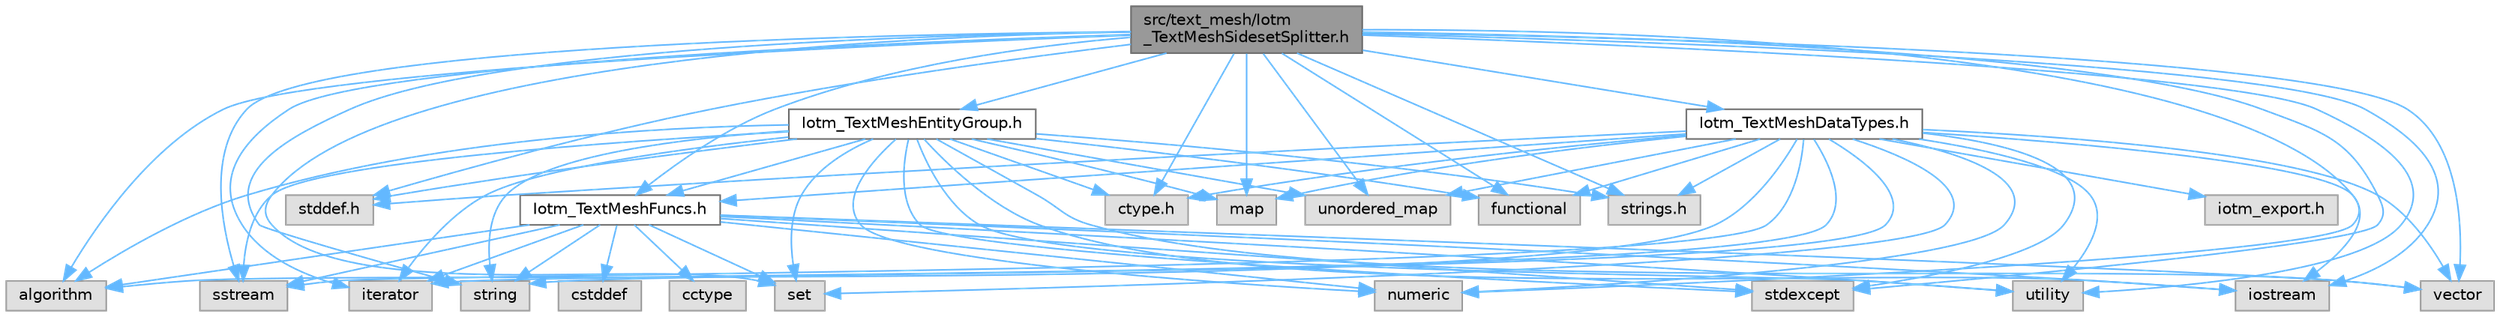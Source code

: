 digraph "src/text_mesh/Iotm_TextMeshSidesetSplitter.h"
{
 // INTERACTIVE_SVG=YES
 // LATEX_PDF_SIZE
  bgcolor="transparent";
  edge [fontname=Helvetica,fontsize=10,labelfontname=Helvetica,labelfontsize=10];
  node [fontname=Helvetica,fontsize=10,shape=box,height=0.2,width=0.4];
  Node1 [id="Node000001",label="src/text_mesh/Iotm\l_TextMeshSidesetSplitter.h",height=0.2,width=0.4,color="gray40", fillcolor="grey60", style="filled", fontcolor="black",tooltip=" "];
  Node1 -> Node2 [id="edge1_Node000001_Node000002",color="steelblue1",style="solid",tooltip=" "];
  Node2 [id="Node000002",label="ctype.h",height=0.2,width=0.4,color="grey60", fillcolor="#E0E0E0", style="filled",tooltip=" "];
  Node1 -> Node3 [id="edge2_Node000001_Node000003",color="steelblue1",style="solid",tooltip=" "];
  Node3 [id="Node000003",label="stddef.h",height=0.2,width=0.4,color="grey60", fillcolor="#E0E0E0", style="filled",tooltip=" "];
  Node1 -> Node4 [id="edge3_Node000001_Node000004",color="steelblue1",style="solid",tooltip=" "];
  Node4 [id="Node000004",label="algorithm",height=0.2,width=0.4,color="grey60", fillcolor="#E0E0E0", style="filled",tooltip=" "];
  Node1 -> Node5 [id="edge4_Node000001_Node000005",color="steelblue1",style="solid",tooltip=" "];
  Node5 [id="Node000005",label="iterator",height=0.2,width=0.4,color="grey60", fillcolor="#E0E0E0", style="filled",tooltip=" "];
  Node1 -> Node6 [id="edge5_Node000001_Node000006",color="steelblue1",style="solid",tooltip=" "];
  Node6 [id="Node000006",label="map",height=0.2,width=0.4,color="grey60", fillcolor="#E0E0E0", style="filled",tooltip=" "];
  Node1 -> Node7 [id="edge6_Node000001_Node000007",color="steelblue1",style="solid",tooltip=" "];
  Node7 [id="Node000007",label="set",height=0.2,width=0.4,color="grey60", fillcolor="#E0E0E0", style="filled",tooltip=" "];
  Node1 -> Node8 [id="edge7_Node000001_Node000008",color="steelblue1",style="solid",tooltip=" "];
  Node8 [id="Node000008",label="sstream",height=0.2,width=0.4,color="grey60", fillcolor="#E0E0E0", style="filled",tooltip=" "];
  Node1 -> Node9 [id="edge8_Node000001_Node000009",color="steelblue1",style="solid",tooltip=" "];
  Node9 [id="Node000009",label="string",height=0.2,width=0.4,color="grey60", fillcolor="#E0E0E0", style="filled",tooltip=" "];
  Node1 -> Node10 [id="edge9_Node000001_Node000010",color="steelblue1",style="solid",tooltip=" "];
  Node10 [id="Node000010",label="utility",height=0.2,width=0.4,color="grey60", fillcolor="#E0E0E0", style="filled",tooltip=" "];
  Node1 -> Node11 [id="edge10_Node000001_Node000011",color="steelblue1",style="solid",tooltip=" "];
  Node11 [id="Node000011",label="vector",height=0.2,width=0.4,color="grey60", fillcolor="#E0E0E0", style="filled",tooltip=" "];
  Node1 -> Node12 [id="edge11_Node000001_Node000012",color="steelblue1",style="solid",tooltip=" "];
  Node12 [id="Node000012",label="unordered_map",height=0.2,width=0.4,color="grey60", fillcolor="#E0E0E0", style="filled",tooltip=" "];
  Node1 -> Node13 [id="edge12_Node000001_Node000013",color="steelblue1",style="solid",tooltip=" "];
  Node13 [id="Node000013",label="iostream",height=0.2,width=0.4,color="grey60", fillcolor="#E0E0E0", style="filled",tooltip=" "];
  Node1 -> Node14 [id="edge13_Node000001_Node000014",color="steelblue1",style="solid",tooltip=" "];
  Node14 [id="Node000014",label="functional",height=0.2,width=0.4,color="grey60", fillcolor="#E0E0E0", style="filled",tooltip=" "];
  Node1 -> Node15 [id="edge14_Node000001_Node000015",color="steelblue1",style="solid",tooltip=" "];
  Node15 [id="Node000015",label="stdexcept",height=0.2,width=0.4,color="grey60", fillcolor="#E0E0E0", style="filled",tooltip=" "];
  Node1 -> Node16 [id="edge15_Node000001_Node000016",color="steelblue1",style="solid",tooltip=" "];
  Node16 [id="Node000016",label="numeric",height=0.2,width=0.4,color="grey60", fillcolor="#E0E0E0", style="filled",tooltip=" "];
  Node1 -> Node17 [id="edge16_Node000001_Node000017",color="steelblue1",style="solid",tooltip=" "];
  Node17 [id="Node000017",label="strings.h",height=0.2,width=0.4,color="grey60", fillcolor="#E0E0E0", style="filled",tooltip=" "];
  Node1 -> Node18 [id="edge17_Node000001_Node000018",color="steelblue1",style="solid",tooltip=" "];
  Node18 [id="Node000018",label="Iotm_TextMeshFuncs.h",height=0.2,width=0.4,color="grey40", fillcolor="white", style="filled",URL="$Iotm__TextMeshFuncs_8h.html",tooltip=" "];
  Node18 -> Node19 [id="edge18_Node000018_Node000019",color="steelblue1",style="solid",tooltip=" "];
  Node19 [id="Node000019",label="cctype",height=0.2,width=0.4,color="grey60", fillcolor="#E0E0E0", style="filled",tooltip=" "];
  Node18 -> Node20 [id="edge19_Node000018_Node000020",color="steelblue1",style="solid",tooltip=" "];
  Node20 [id="Node000020",label="cstddef",height=0.2,width=0.4,color="grey60", fillcolor="#E0E0E0", style="filled",tooltip=" "];
  Node18 -> Node4 [id="edge20_Node000018_Node000004",color="steelblue1",style="solid",tooltip=" "];
  Node18 -> Node5 [id="edge21_Node000018_Node000005",color="steelblue1",style="solid",tooltip=" "];
  Node18 -> Node7 [id="edge22_Node000018_Node000007",color="steelblue1",style="solid",tooltip=" "];
  Node18 -> Node9 [id="edge23_Node000018_Node000009",color="steelblue1",style="solid",tooltip=" "];
  Node18 -> Node10 [id="edge24_Node000018_Node000010",color="steelblue1",style="solid",tooltip=" "];
  Node18 -> Node11 [id="edge25_Node000018_Node000011",color="steelblue1",style="solid",tooltip=" "];
  Node18 -> Node8 [id="edge26_Node000018_Node000008",color="steelblue1",style="solid",tooltip=" "];
  Node18 -> Node13 [id="edge27_Node000018_Node000013",color="steelblue1",style="solid",tooltip=" "];
  Node18 -> Node15 [id="edge28_Node000018_Node000015",color="steelblue1",style="solid",tooltip=" "];
  Node18 -> Node16 [id="edge29_Node000018_Node000016",color="steelblue1",style="solid",tooltip=" "];
  Node1 -> Node21 [id="edge30_Node000001_Node000021",color="steelblue1",style="solid",tooltip=" "];
  Node21 [id="Node000021",label="Iotm_TextMeshDataTypes.h",height=0.2,width=0.4,color="grey40", fillcolor="white", style="filled",URL="$Iotm__TextMeshDataTypes_8h.html",tooltip=" "];
  Node21 -> Node22 [id="edge31_Node000021_Node000022",color="steelblue1",style="solid",tooltip=" "];
  Node22 [id="Node000022",label="iotm_export.h",height=0.2,width=0.4,color="grey60", fillcolor="#E0E0E0", style="filled",tooltip=" "];
  Node21 -> Node2 [id="edge32_Node000021_Node000002",color="steelblue1",style="solid",tooltip=" "];
  Node21 -> Node3 [id="edge33_Node000021_Node000003",color="steelblue1",style="solid",tooltip=" "];
  Node21 -> Node4 [id="edge34_Node000021_Node000004",color="steelblue1",style="solid",tooltip=" "];
  Node21 -> Node5 [id="edge35_Node000021_Node000005",color="steelblue1",style="solid",tooltip=" "];
  Node21 -> Node6 [id="edge36_Node000021_Node000006",color="steelblue1",style="solid",tooltip=" "];
  Node21 -> Node7 [id="edge37_Node000021_Node000007",color="steelblue1",style="solid",tooltip=" "];
  Node21 -> Node8 [id="edge38_Node000021_Node000008",color="steelblue1",style="solid",tooltip=" "];
  Node21 -> Node9 [id="edge39_Node000021_Node000009",color="steelblue1",style="solid",tooltip=" "];
  Node21 -> Node10 [id="edge40_Node000021_Node000010",color="steelblue1",style="solid",tooltip=" "];
  Node21 -> Node11 [id="edge41_Node000021_Node000011",color="steelblue1",style="solid",tooltip=" "];
  Node21 -> Node12 [id="edge42_Node000021_Node000012",color="steelblue1",style="solid",tooltip=" "];
  Node21 -> Node13 [id="edge43_Node000021_Node000013",color="steelblue1",style="solid",tooltip=" "];
  Node21 -> Node14 [id="edge44_Node000021_Node000014",color="steelblue1",style="solid",tooltip=" "];
  Node21 -> Node15 [id="edge45_Node000021_Node000015",color="steelblue1",style="solid",tooltip=" "];
  Node21 -> Node16 [id="edge46_Node000021_Node000016",color="steelblue1",style="solid",tooltip=" "];
  Node21 -> Node17 [id="edge47_Node000021_Node000017",color="steelblue1",style="solid",tooltip=" "];
  Node21 -> Node18 [id="edge48_Node000021_Node000018",color="steelblue1",style="solid",tooltip=" "];
  Node1 -> Node23 [id="edge49_Node000001_Node000023",color="steelblue1",style="solid",tooltip=" "];
  Node23 [id="Node000023",label="Iotm_TextMeshEntityGroup.h",height=0.2,width=0.4,color="grey40", fillcolor="white", style="filled",URL="$Iotm__TextMeshEntityGroup_8h.html",tooltip=" "];
  Node23 -> Node2 [id="edge50_Node000023_Node000002",color="steelblue1",style="solid",tooltip=" "];
  Node23 -> Node3 [id="edge51_Node000023_Node000003",color="steelblue1",style="solid",tooltip=" "];
  Node23 -> Node4 [id="edge52_Node000023_Node000004",color="steelblue1",style="solid",tooltip=" "];
  Node23 -> Node5 [id="edge53_Node000023_Node000005",color="steelblue1",style="solid",tooltip=" "];
  Node23 -> Node6 [id="edge54_Node000023_Node000006",color="steelblue1",style="solid",tooltip=" "];
  Node23 -> Node7 [id="edge55_Node000023_Node000007",color="steelblue1",style="solid",tooltip=" "];
  Node23 -> Node8 [id="edge56_Node000023_Node000008",color="steelblue1",style="solid",tooltip=" "];
  Node23 -> Node9 [id="edge57_Node000023_Node000009",color="steelblue1",style="solid",tooltip=" "];
  Node23 -> Node10 [id="edge58_Node000023_Node000010",color="steelblue1",style="solid",tooltip=" "];
  Node23 -> Node11 [id="edge59_Node000023_Node000011",color="steelblue1",style="solid",tooltip=" "];
  Node23 -> Node12 [id="edge60_Node000023_Node000012",color="steelblue1",style="solid",tooltip=" "];
  Node23 -> Node13 [id="edge61_Node000023_Node000013",color="steelblue1",style="solid",tooltip=" "];
  Node23 -> Node14 [id="edge62_Node000023_Node000014",color="steelblue1",style="solid",tooltip=" "];
  Node23 -> Node15 [id="edge63_Node000023_Node000015",color="steelblue1",style="solid",tooltip=" "];
  Node23 -> Node16 [id="edge64_Node000023_Node000016",color="steelblue1",style="solid",tooltip=" "];
  Node23 -> Node17 [id="edge65_Node000023_Node000017",color="steelblue1",style="solid",tooltip=" "];
  Node23 -> Node18 [id="edge66_Node000023_Node000018",color="steelblue1",style="solid",tooltip=" "];
}
